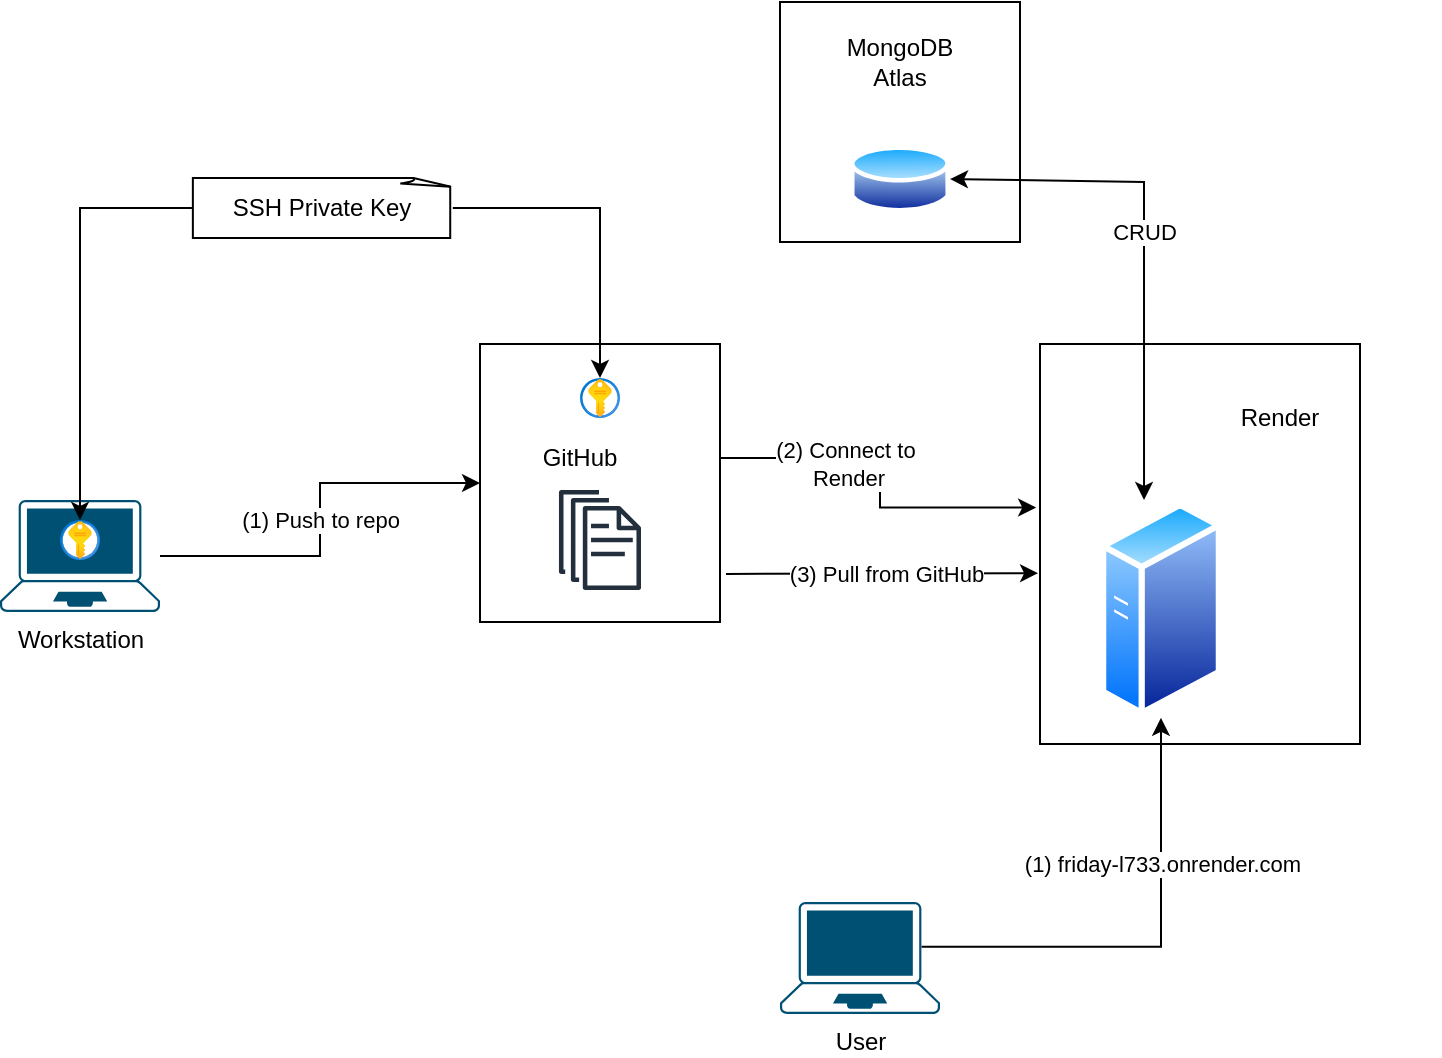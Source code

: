 <mxfile version="28.2.5">
  <diagram name="Deployment Diagram" id="deploymentDiagram1">
    <mxGraphModel dx="872" dy="439" grid="1" gridSize="10" guides="1" tooltips="1" connect="1" arrows="1" fold="1" page="1" pageScale="1" pageWidth="827" pageHeight="1169" math="0" shadow="0">
      <root>
        <mxCell id="0" />
        <mxCell id="1" parent="0" />
        <mxCell id="cE6lG5kNnXl2HR2Tg05l-1" value="f" style="rounded=0;whiteSpace=wrap;html=1;" parent="1" vertex="1">
          <mxGeometry x="590" y="211" width="160" height="200" as="geometry" />
        </mxCell>
        <mxCell id="uuu2c3P7Br8u8dXCABAO-1" value="" style="rounded=0;whiteSpace=wrap;html=1;" parent="1" vertex="1">
          <mxGeometry x="310" y="211" width="120" height="139" as="geometry" />
        </mxCell>
        <mxCell id="cE6lG5kNnXl2HR2Tg05l-5" value="(1) Push to repo" style="edgeStyle=orthogonalEdgeStyle;rounded=0;orthogonalLoop=1;jettySize=auto;html=1;entryX=0;entryY=0.5;entryDx=0;entryDy=0;" parent="1" source="FTll38E0-4E9iMJwobfp-13" target="uuu2c3P7Br8u8dXCABAO-1" edge="1">
          <mxGeometry relative="1" as="geometry" />
        </mxCell>
        <mxCell id="FTll38E0-4E9iMJwobfp-13" value="Workstation" style="points=[[0.13,0.02,0],[0.5,0,0],[0.87,0.02,0],[0.885,0.4,0],[0.985,0.985,0],[0.5,1,0],[0.015,0.985,0],[0.115,0.4,0]];verticalLabelPosition=bottom;sketch=0;html=1;verticalAlign=top;aspect=fixed;align=center;pointerEvents=1;shape=mxgraph.cisco19.laptop;fillColor=#005073;strokeColor=none;" parent="1" vertex="1">
          <mxGeometry x="70" y="289" width="80" height="56" as="geometry" />
        </mxCell>
        <mxCell id="FTll38E0-4E9iMJwobfp-41" value="" style="image;aspect=fixed;perimeter=ellipsePerimeter;html=1;align=center;shadow=0;dashed=0;spacingTop=3;image=img/lib/active_directory/generic_server.svg;" parent="1" vertex="1">
          <mxGeometry x="620" y="289" width="61" height="108.92" as="geometry" />
        </mxCell>
        <mxCell id="FTll38E0-4E9iMJwobfp-58" value="" style="image;aspect=fixed;html=1;points=[];align=center;fontSize=12;image=img/lib/azure2/security/Key_Vaults.svg;" parent="1" vertex="1">
          <mxGeometry x="100" y="299" width="20" height="20" as="geometry" />
        </mxCell>
        <mxCell id="FTll38E0-4E9iMJwobfp-59" value="" style="image;aspect=fixed;html=1;points=[];align=center;fontSize=12;image=img/lib/azure2/security/Key_Vaults.svg;" parent="1" vertex="1">
          <mxGeometry x="360" y="228" width="20" height="20" as="geometry" />
        </mxCell>
        <mxCell id="FTll38E0-4E9iMJwobfp-66" style="edgeStyle=orthogonalEdgeStyle;rounded=0;orthogonalLoop=1;jettySize=auto;html=1;" parent="1" source="FTll38E0-4E9iMJwobfp-65" target="FTll38E0-4E9iMJwobfp-58" edge="1">
          <mxGeometry relative="1" as="geometry" />
        </mxCell>
        <mxCell id="FTll38E0-4E9iMJwobfp-67" style="edgeStyle=orthogonalEdgeStyle;rounded=0;orthogonalLoop=1;jettySize=auto;html=1;" parent="1" source="FTll38E0-4E9iMJwobfp-65" target="FTll38E0-4E9iMJwobfp-59" edge="1">
          <mxGeometry relative="1" as="geometry" />
        </mxCell>
        <mxCell id="FTll38E0-4E9iMJwobfp-65" value="SSH Private Key" style="whiteSpace=wrap;html=1;shape=mxgraph.basic.document" parent="1" vertex="1">
          <mxGeometry x="166.43" y="128" width="130" height="30" as="geometry" />
        </mxCell>
        <UserObject label="GitHub" placeholders="1" id="cE6lG5kNnXl2HR2Tg05l-7">
          <mxCell style="text;html=1;strokeColor=none;fillColor=none;align=center;verticalAlign=middle;whiteSpace=wrap;overflow=hidden;" parent="1" vertex="1">
            <mxGeometry x="290" y="258" width="140" height="20" as="geometry" />
          </mxCell>
        </UserObject>
        <UserObject label="Render" placeholders="1" id="cE6lG5kNnXl2HR2Tg05l-8">
          <mxCell style="text;html=1;strokeColor=none;fillColor=none;align=center;verticalAlign=middle;whiteSpace=wrap;overflow=hidden;" parent="1" vertex="1">
            <mxGeometry x="630" y="238" width="160" height="20" as="geometry" />
          </mxCell>
        </UserObject>
        <mxCell id="cE6lG5kNnXl2HR2Tg05l-18" value="" style="sketch=0;outlineConnect=0;fontColor=#232F3E;gradientColor=none;fillColor=#232F3D;strokeColor=none;dashed=0;verticalLabelPosition=bottom;verticalAlign=top;align=center;html=1;fontSize=12;fontStyle=0;aspect=fixed;pointerEvents=1;shape=mxgraph.aws4.documents;" parent="1" vertex="1">
          <mxGeometry x="349.48" y="284" width="41.03" height="50" as="geometry" />
        </mxCell>
        <mxCell id="cE6lG5kNnXl2HR2Tg05l-19" style="edgeStyle=orthogonalEdgeStyle;rounded=0;orthogonalLoop=1;jettySize=auto;html=1;entryX=-0.012;entryY=0.409;entryDx=0;entryDy=0;entryPerimeter=0;" parent="1" source="cE6lG5kNnXl2HR2Tg05l-7" target="cE6lG5kNnXl2HR2Tg05l-1" edge="1">
          <mxGeometry relative="1" as="geometry" />
        </mxCell>
        <mxCell id="cE6lG5kNnXl2HR2Tg05l-20" value="(2) Connect to&amp;nbsp;&lt;div&gt;Render&lt;/div&gt;" style="edgeLabel;html=1;align=center;verticalAlign=middle;resizable=0;points=[];" parent="cE6lG5kNnXl2HR2Tg05l-19" vertex="1" connectable="0">
          <mxGeometry x="-0.301" y="-3" relative="1" as="geometry">
            <mxPoint as="offset" />
          </mxGeometry>
        </mxCell>
        <mxCell id="cE6lG5kNnXl2HR2Tg05l-21" value="" style="endArrow=classic;html=1;rounded=0;exitX=1.025;exitY=0.827;exitDx=0;exitDy=0;exitPerimeter=0;entryX=-0.006;entryY=0.573;entryDx=0;entryDy=0;entryPerimeter=0;" parent="1" source="uuu2c3P7Br8u8dXCABAO-1" target="cE6lG5kNnXl2HR2Tg05l-1" edge="1">
          <mxGeometry width="50" height="50" relative="1" as="geometry">
            <mxPoint x="440" y="393.5" as="sourcePoint" />
            <mxPoint x="490" y="343.5" as="targetPoint" />
          </mxGeometry>
        </mxCell>
        <mxCell id="cE6lG5kNnXl2HR2Tg05l-22" value="(3) Pull from GitHub" style="edgeLabel;html=1;align=center;verticalAlign=middle;resizable=0;points=[];" parent="cE6lG5kNnXl2HR2Tg05l-21" vertex="1" connectable="0">
          <mxGeometry x="0.025" relative="1" as="geometry">
            <mxPoint as="offset" />
          </mxGeometry>
        </mxCell>
        <mxCell id="cE6lG5kNnXl2HR2Tg05l-24" value="User" style="points=[[0.13,0.02,0],[0.5,0,0],[0.87,0.02,0],[0.885,0.4,0],[0.985,0.985,0],[0.5,1,0],[0.015,0.985,0],[0.115,0.4,0]];verticalLabelPosition=bottom;sketch=0;html=1;verticalAlign=top;aspect=fixed;align=center;pointerEvents=1;shape=mxgraph.cisco19.laptop;fillColor=#005073;strokeColor=none;" parent="1" vertex="1">
          <mxGeometry x="460" y="490" width="80" height="56" as="geometry" />
        </mxCell>
        <mxCell id="cE6lG5kNnXl2HR2Tg05l-29" style="edgeStyle=orthogonalEdgeStyle;rounded=0;orthogonalLoop=1;jettySize=auto;html=1;exitX=0.885;exitY=0.4;exitDx=0;exitDy=0;exitPerimeter=0;" parent="1" source="cE6lG5kNnXl2HR2Tg05l-24" target="FTll38E0-4E9iMJwobfp-41" edge="1">
          <mxGeometry relative="1" as="geometry">
            <mxPoint x="420" y="518" as="sourcePoint" />
          </mxGeometry>
        </mxCell>
        <mxCell id="cE6lG5kNnXl2HR2Tg05l-37" value="(1) friday-l733.onrender.com" style="edgeLabel;html=1;align=center;verticalAlign=middle;resizable=0;points=[];" parent="cE6lG5kNnXl2HR2Tg05l-29" vertex="1" connectable="0">
          <mxGeometry x="-0.409" y="1" relative="1" as="geometry">
            <mxPoint x="51" y="-41" as="offset" />
          </mxGeometry>
        </mxCell>
        <mxCell id="cE6lG5kNnXl2HR2Tg05l-32" value="" style="rounded=0;whiteSpace=wrap;html=1;" parent="1" vertex="1">
          <mxGeometry x="460" y="40" width="120" height="120" as="geometry" />
        </mxCell>
        <UserObject label="MongoDB Atlas" placeholders="1" name="Variable" id="cE6lG5kNnXl2HR2Tg05l-33">
          <mxCell style="text;html=1;strokeColor=none;fillColor=none;align=center;verticalAlign=middle;whiteSpace=wrap;overflow=hidden;" parent="1" vertex="1">
            <mxGeometry x="480" y="50" width="80" height="40" as="geometry" />
          </mxCell>
        </UserObject>
        <mxCell id="FTll38E0-4E9iMJwobfp-47" value="" style="image;aspect=fixed;perimeter=ellipsePerimeter;html=1;align=center;shadow=0;dashed=0;spacingTop=3;image=img/lib/active_directory/database.svg;" parent="1" vertex="1">
          <mxGeometry x="495" y="110" width="50" height="37" as="geometry" />
        </mxCell>
        <mxCell id="cE6lG5kNnXl2HR2Tg05l-35" value="" style="endArrow=classic;startArrow=classic;html=1;rounded=0;exitX=0.361;exitY=0;exitDx=0;exitDy=0;entryX=1;entryY=0.5;entryDx=0;entryDy=0;exitPerimeter=0;" parent="1" source="FTll38E0-4E9iMJwobfp-41" target="FTll38E0-4E9iMJwobfp-47" edge="1">
          <mxGeometry width="50" height="50" relative="1" as="geometry">
            <mxPoint x="495" y="238" as="sourcePoint" />
            <mxPoint x="545" y="188" as="targetPoint" />
            <Array as="points">
              <mxPoint x="642" y="130" />
            </Array>
          </mxGeometry>
        </mxCell>
        <mxCell id="cE6lG5kNnXl2HR2Tg05l-36" value="CRUD" style="edgeLabel;html=1;align=center;verticalAlign=middle;resizable=0;points=[];" parent="cE6lG5kNnXl2HR2Tg05l-35" vertex="1" connectable="0">
          <mxGeometry x="0.048" relative="1" as="geometry">
            <mxPoint as="offset" />
          </mxGeometry>
        </mxCell>
      </root>
    </mxGraphModel>
  </diagram>
</mxfile>
